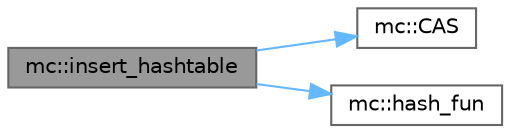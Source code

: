 digraph "mc::insert_hashtable"
{
 // LATEX_PDF_SIZE
  bgcolor="transparent";
  edge [fontname=Helvetica,fontsize=10,labelfontname=Helvetica,labelfontsize=10];
  node [fontname=Helvetica,fontsize=10,shape=box,height=0.2,width=0.4];
  rankdir="LR";
  Node1 [id="Node000001",label="mc::insert_hashtable",height=0.2,width=0.4,color="gray40", fillcolor="grey60", style="filled", fontcolor="black",tooltip="Inserts a key-value pair into a hash table using atomic operations."];
  Node1 -> Node2 [id="edge1_Node000001_Node000002",color="steelblue1",style="solid",tooltip=" "];
  Node2 [id="Node000002",label="mc::CAS",height=0.2,width=0.4,color="grey40", fillcolor="white", style="filled",URL="$namespacemc.html#ac343b389812d2aba25bf1233416b35ff",tooltip="A simple Compare-And-Swap (CAS) operation for host-side execution."];
  Node1 -> Node3 [id="edge2_Node000001_Node000003",color="steelblue1",style="solid",tooltip=" "];
  Node3 [id="Node000003",label="mc::hash_fun",height=0.2,width=0.4,color="grey40", fillcolor="white", style="filled",URL="$namespacemc.html#aeda38c700feaf84726eb815121b99f52",tooltip="A hash function to map two keys to a slot in a hash table."];
}
